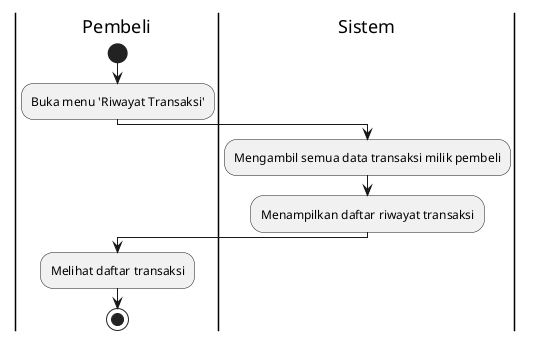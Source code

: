 @startuml
skinparam backgroundColor transparent
|Pembeli|
start
:Buka menu 'Riwayat Transaksi';
|Sistem|
:Mengambil semua data transaksi milik pembeli;
:Menampilkan daftar riwayat transaksi;
|Pembeli|
:Melihat daftar transaksi;
stop
@enduml
